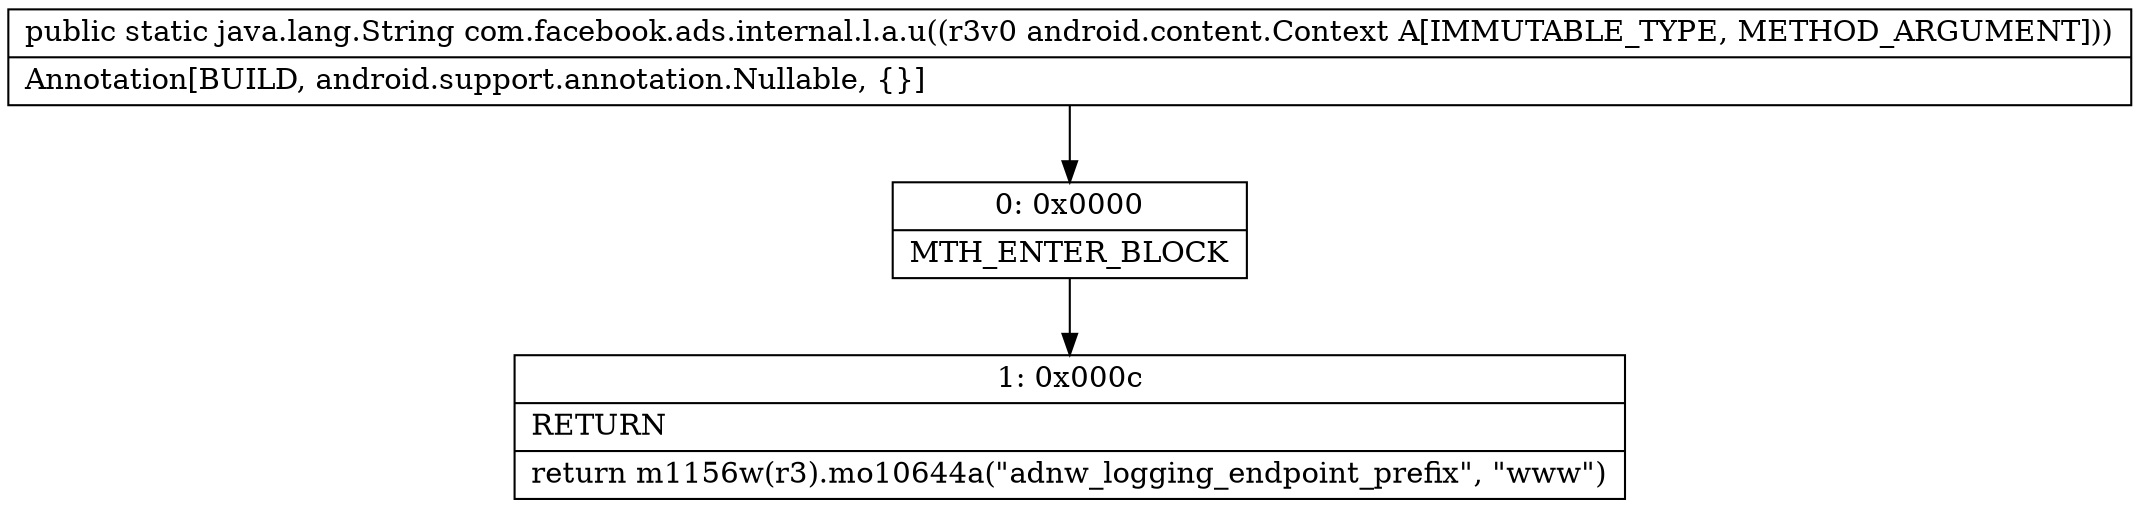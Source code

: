 digraph "CFG forcom.facebook.ads.internal.l.a.u(Landroid\/content\/Context;)Ljava\/lang\/String;" {
Node_0 [shape=record,label="{0\:\ 0x0000|MTH_ENTER_BLOCK\l}"];
Node_1 [shape=record,label="{1\:\ 0x000c|RETURN\l|return m1156w(r3).mo10644a(\"adnw_logging_endpoint_prefix\", \"www\")\l}"];
MethodNode[shape=record,label="{public static java.lang.String com.facebook.ads.internal.l.a.u((r3v0 android.content.Context A[IMMUTABLE_TYPE, METHOD_ARGUMENT]))  | Annotation[BUILD, android.support.annotation.Nullable, \{\}]\l}"];
MethodNode -> Node_0;
Node_0 -> Node_1;
}

